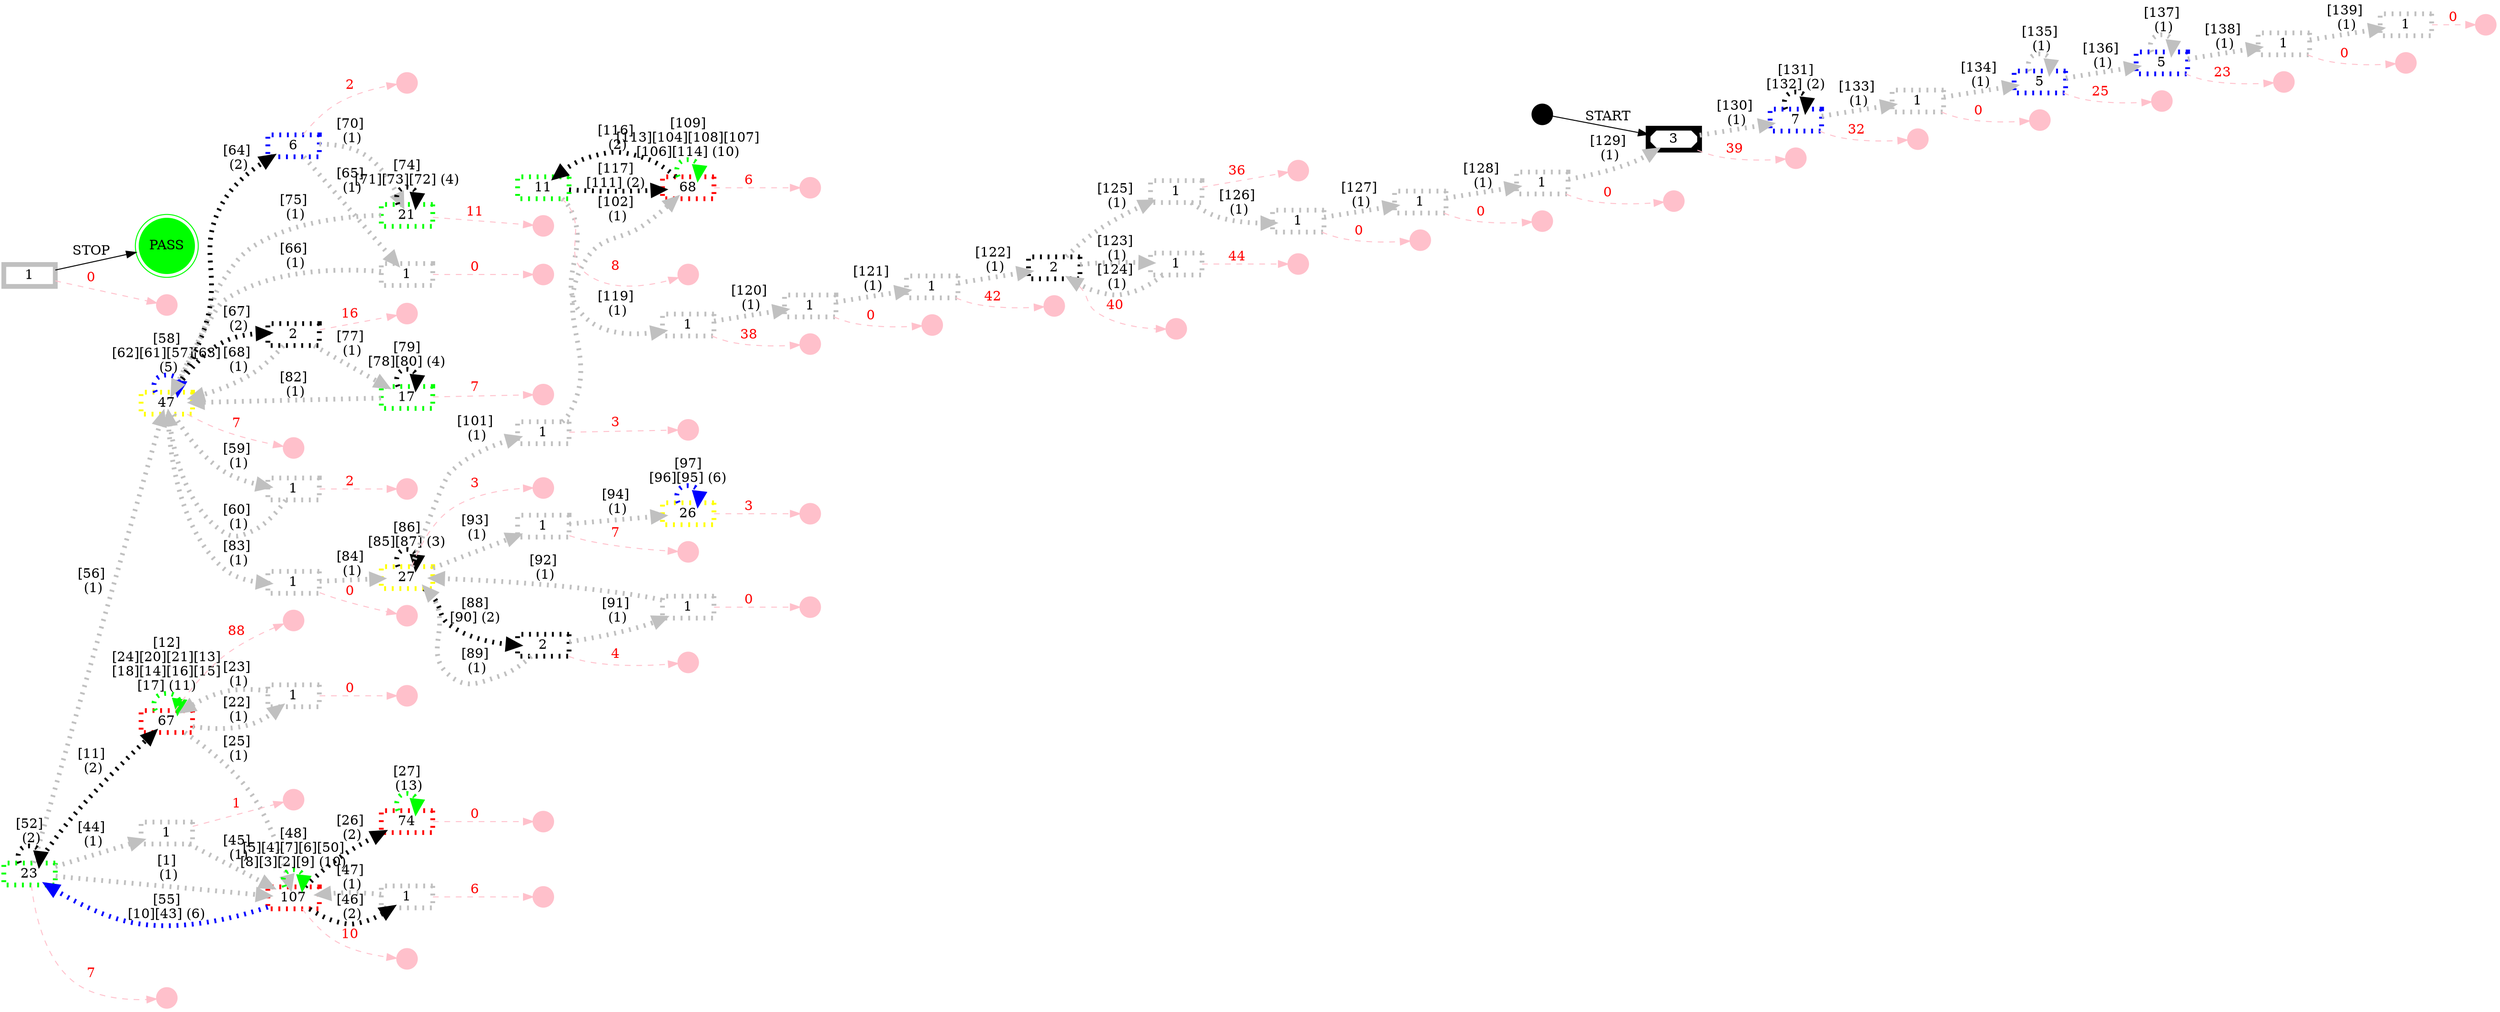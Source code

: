 digraph TESTAR {
rankdir=LR;
ENTRY [shape=point, height=0.3, style=solid, color=black];
node [fixedsize=false, shape=rect, style=solid, color=black, fontcolor=black, height=0.8];
SRctccre26e3348618199 [label="17", height=0.3, style=dotted, color=green, penwidth=5];
SR4rkqdq1c3613337755 [label="1", height=0.3, style=dotted, color=grey, penwidth=5];
SRtpp9291d21108131987 [label="27", height=0.3, style=dotted, color=yellow, penwidth=5];
SR1vzz8km13b11961975580 [label="2", height=0.3, style=dotted, color=black, penwidth=5];
SRz4yekg58338414550 [label="67", height=0.3, style=dotted, color=red, penwidth=5];
SR1oz6mhf2423302866810 [label="1", height=0.3, style=dotted, color=grey, penwidth=5];
SR000 [label="1", height=0.3, style=solid, color=grey, penwidth=5];
SR1k3pzxt23d1115512589 [label="1", height=0.3, style=dotted, color=grey, penwidth=5];
SR14tsk4l1752632078229 [label="74", height=0.3, style=dotted, color=red, penwidth=5];
SR19ksodq271734213595 [label="1", height=0.3, style=dotted, color=grey, penwidth=5];
SR19de3he23b1333424495 [label="6", height=0.3, style=dotted, color=blue, penwidth=5];
SR1swggzf5f63221558736 [label="11", height=0.3, style=dotted, color=green, penwidth=5];
SR1no0ksx41e2623200056 [label="21", height=0.3, style=dotted, color=green, penwidth=5];
SR144zc2i28b2864377794 [label="2", height=0.3, style=dotted, color=black, penwidth=5];
SR1qvdybvcaf4137089283 [label="1", height=0.3, style=dotted, color=grey, penwidth=5];
SR1nd9x6414e2307877123 [label="107", height=0.3, style=dotted, color=red, penwidth=5];
SRucyl7c17053131475702 [label="1", height=0.3, style=dotted, color=grey, penwidth=5];
SR1y3wwqw20d1235104920 [label="2", height=0.3, style=dotted, color=black, penwidth=5];
SR1gydz1119c2959523811 [label="47", height=0.3, style=dotted, color=yellow, penwidth=5];
SRit234j1891698045338 [label="23", height=0.3, style=dotted, color=green, penwidth=5];
SR13y5cq625a659597692 [label="1", height=0.3, style=dotted, color=grey, penwidth=5];
SR1t5yjcp4543204213750 [label="68", height=0.3, style=dotted, color=red, penwidth=5];
SR4mzb462244275828291 [label="1", height=0.3, style=dotted, color=grey, penwidth=5];
SRcddpead01841217744 [label="7", height=0.3, style=dotted, color=blue, penwidth=5];
SRpqbmee2c11629289201 [label="1", height=0.3, style=dotted, color=grey, penwidth=5];
SR1proon62a43165722393 [label="26", height=0.3, style=dotted, color=yellow, penwidth=5];
SR1z0wvv615551944790784 [label="1", height=0.3, style=dotted, color=grey, penwidth=5];
SR1ys4exmb49945797922 [label="3", height=0.3, style=diagonals, color=black, penwidth=5];
SR7ldzry11573236102587 [label="1", height=0.3, style=dotted, color=grey, penwidth=5];
SR166y2398b23467088795 [label="1", height=0.3, style=dotted, color=grey, penwidth=5];
SR6dr4w8902687609943 [label="5", height=0.3, style=dotted, color=blue, penwidth=5];
SRmfhq5e14113712300970 [label="1", height=0.3, style=dotted, color=grey, penwidth=5];
SR1pdx4n65f6934260831 [label="1", height=0.3, style=dotted, color=grey, penwidth=5];
SRu83jbce332388039915 [label="1", height=0.3, style=dotted, color=grey, penwidth=5];
SR1ahamisfd7911770092 [label="1", height=0.3, style=dotted, color=grey, penwidth=5];
SRkd1vuk1d72078707989 [label="1", height=0.3, style=dotted, color=grey, penwidth=5];
SR16lxu8u8c61477540966 [label="5", height=0.3, style=dotted, color=blue, penwidth=5];
SRn8scck11892009010766 [label="1", height=0.3, style=dotted, color=grey, penwidth=5];
SRf3e3kbfba2916766525 [label="1", height=0.3, style=dotted, color=grey, penwidth=5];
SR1uzb5zofce224279199 [label="1", height=0.3, style=dotted, color=grey, penwidth=5];
PASS [fixedsize=false, shape=doublecircle, style=filled, color=green, fontcolor=black, height=0.8];
node [fixedsize=false, shape=point, style=solid, color=pink, fontcolor=pink, height=0.3];
SRctccre26e3348618199 -> uSRctccre26e3348618199 [color=pink, fontcolor=red, label="7", style=dashed];
SR4rkqdq1c3613337755 -> uSR4rkqdq1c3613337755 [color=pink, fontcolor=red, label="0", style=dashed];
SRtpp9291d21108131987 -> uSRtpp9291d21108131987 [color=pink, fontcolor=red, label="3", style=dashed];
SR1vzz8km13b11961975580 -> uSR1vzz8km13b11961975580 [color=pink, fontcolor=red, label="40", style=dashed];
SRz4yekg58338414550 -> uSRz4yekg58338414550 [color=pink, fontcolor=red, label="88", style=dashed];
SR1oz6mhf2423302866810 -> uSR1oz6mhf2423302866810 [color=pink, fontcolor=red, label="1", style=dashed];
SR000 -> uSR000 [color=pink, fontcolor=red, label="0", style=dashed];
SR1k3pzxt23d1115512589 -> uSR1k3pzxt23d1115512589 [color=pink, fontcolor=red, label="6", style=dashed];
SR14tsk4l1752632078229 -> uSR14tsk4l1752632078229 [color=pink, fontcolor=red, label="0", style=dashed];
SR19ksodq271734213595 -> uSR19ksodq271734213595 [color=pink, fontcolor=red, label="3", style=dashed];
SR19de3he23b1333424495 -> uSR19de3he23b1333424495 [color=pink, fontcolor=red, label="2", style=dashed];
SR1swggzf5f63221558736 -> uSR1swggzf5f63221558736 [color=pink, fontcolor=red, label="8", style=dashed];
SR1no0ksx41e2623200056 -> uSR1no0ksx41e2623200056 [color=pink, fontcolor=red, label="11", style=dashed];
SR144zc2i28b2864377794 -> uSR144zc2i28b2864377794 [color=pink, fontcolor=red, label="16", style=dashed];
SR1qvdybvcaf4137089283 -> uSR1qvdybvcaf4137089283 [color=pink, fontcolor=red, label="38", style=dashed];
SR1nd9x6414e2307877123 -> uSR1nd9x6414e2307877123 [color=pink, fontcolor=red, label="10", style=dashed];
SRucyl7c17053131475702 -> uSRucyl7c17053131475702 [color=pink, fontcolor=red, label="42", style=dashed];
SR1y3wwqw20d1235104920 -> uSR1y3wwqw20d1235104920 [color=pink, fontcolor=red, label="4", style=dashed];
SR1gydz1119c2959523811 -> uSR1gydz1119c2959523811 [color=pink, fontcolor=red, label="7", style=dashed];
SRit234j1891698045338 -> uSRit234j1891698045338 [color=pink, fontcolor=red, label="7", style=dashed];
SR13y5cq625a659597692 -> uSR13y5cq625a659597692 [color=pink, fontcolor=red, label="0", style=dashed];
SR1t5yjcp4543204213750 -> uSR1t5yjcp4543204213750 [color=pink, fontcolor=red, label="6", style=dashed];
SR4mzb462244275828291 -> uSR4mzb462244275828291 [color=pink, fontcolor=red, label="0", style=dashed];
SRcddpead01841217744 -> uSRcddpead01841217744 [color=pink, fontcolor=red, label="32", style=dashed];
SRpqbmee2c11629289201 -> uSRpqbmee2c11629289201 [color=pink, fontcolor=red, label="7", style=dashed];
SR1proon62a43165722393 -> uSR1proon62a43165722393 [color=pink, fontcolor=red, label="3", style=dashed];
SR1z0wvv615551944790784 -> uSR1z0wvv615551944790784 [color=pink, fontcolor=red, label="44", style=dashed];
SR1ys4exmb49945797922 -> uSR1ys4exmb49945797922 [color=pink, fontcolor=red, label="39", style=dashed];
SR7ldzry11573236102587 -> uSR7ldzry11573236102587 [color=pink, fontcolor=red, label="0", style=dashed];
SR166y2398b23467088795 -> uSR166y2398b23467088795 [color=pink, fontcolor=red, label="0", style=dashed];
SR6dr4w8902687609943 -> uSR6dr4w8902687609943 [color=pink, fontcolor=red, label="25", style=dashed];
SRmfhq5e14113712300970 -> uSRmfhq5e14113712300970 [color=pink, fontcolor=red, label="0", style=dashed];
SR1pdx4n65f6934260831 -> uSR1pdx4n65f6934260831 [color=pink, fontcolor=red, label="0", style=dashed];
SRu83jbce332388039915 -> uSRu83jbce332388039915 [color=pink, fontcolor=red, label="0", style=dashed];
SR1ahamisfd7911770092 -> uSR1ahamisfd7911770092 [color=pink, fontcolor=red, label="0", style=dashed];
SRkd1vuk1d72078707989 -> uSRkd1vuk1d72078707989 [color=pink, fontcolor=red, label="2", style=dashed];
SR16lxu8u8c61477540966 -> uSR16lxu8u8c61477540966 [color=pink, fontcolor=red, label="23", style=dashed];
SRn8scck11892009010766 -> uSRn8scck11892009010766 [color=pink, fontcolor=red, label="36", style=dashed];
SRf3e3kbfba2916766525 -> uSRf3e3kbfba2916766525 [color=pink, fontcolor=red, label="0", style=dashed];
SR1uzb5zofce224279199 -> uSR1uzb5zofce224279199 [color=pink, fontcolor=red, label="0", style=dashed];
node [fixedsize=false, shape=rect, style=solid, color=black, fontcolor=black, height=0.8];
SRctccre26e3348618199 -> SRctccre26e3348618199 [color=black, label="[79]
[78][80] (4)", style=dotted, penwidth=5];
SR144zc2i28b2864377794 -> SRctccre26e3348618199 [color=grey, label="[77]
 (1)", style=dotted, penwidth=5];
SR1gydz1119c2959523811 -> SR4rkqdq1c3613337755 [color=grey, label="[83]
 (1)", style=dotted, penwidth=5];
SR4rkqdq1c3613337755 -> SRtpp9291d21108131987 [color=grey, label="[84]
 (1)", style=dotted, penwidth=5];
SRtpp9291d21108131987 -> SRtpp9291d21108131987 [color=black, label="[86]
[85][87] (3)", style=dotted, penwidth=5];
SR1y3wwqw20d1235104920 -> SRtpp9291d21108131987 [color=grey, label="[89]
 (1)", style=dotted, penwidth=5];
SR13y5cq625a659597692 -> SRtpp9291d21108131987 [color=grey, label="[92]
 (1)", style=dotted, penwidth=5];
SRucyl7c17053131475702 -> SR1vzz8km13b11961975580 [color=grey, label="[122]
 (1)", style=dotted, penwidth=5];
SR1z0wvv615551944790784 -> SR1vzz8km13b11961975580 [color=grey, label="[124]
 (1)", style=dotted, penwidth=5];
SRz4yekg58338414550 -> SRz4yekg58338414550 [color=green, label="[12]
[24][20][21][13]
[18][14][16][15]
[17] (11)", style=dotted, penwidth=5];
SRit234j1891698045338 -> SRz4yekg58338414550 [color=black, label="[11]
 (2)", style=dotted, penwidth=5];
SR1pdx4n65f6934260831 -> SRz4yekg58338414550 [color=grey, label="[23]
 (1)", style=dotted, penwidth=5];
SRit234j1891698045338 -> SR1oz6mhf2423302866810 [color=grey, label="[44]
 (1)", style=dotted, penwidth=5];
SR1nd9x6414e2307877123 -> SR1k3pzxt23d1115512589 [color=black, label="[46]
 (2)", style=dotted, penwidth=5];
SR14tsk4l1752632078229 -> SR14tsk4l1752632078229 [color=green, label="[27]
 (13)", style=dotted, penwidth=5];
SR1nd9x6414e2307877123 -> SR14tsk4l1752632078229 [color=black, label="[26]
 (2)", style=dotted, penwidth=5];
SRtpp9291d21108131987 -> SR19ksodq271734213595 [color=grey, label="[101]
 (1)", style=dotted, penwidth=5];
SR1gydz1119c2959523811 -> SR19de3he23b1333424495 [color=black, label="[64]
 (2)", style=dotted, penwidth=5];
SR1t5yjcp4543204213750 -> SR1swggzf5f63221558736 [color=black, label="[116]
 (2)", style=dotted, penwidth=5];
SR19de3he23b1333424495 -> SR1no0ksx41e2623200056 [color=grey, label="[70]
 (1)", style=dotted, penwidth=5];
SR1no0ksx41e2623200056 -> SR1no0ksx41e2623200056 [color=black, label="[74]
[71][73][72] (4)", style=dotted, penwidth=5];
SR1gydz1119c2959523811 -> SR144zc2i28b2864377794 [color=black, label="[67]
 (2)", style=dotted, penwidth=5];
SR1swggzf5f63221558736 -> SR1qvdybvcaf4137089283 [color=grey, label="[119]
 (1)", style=dotted, penwidth=5];
SRz4yekg58338414550 -> SR1nd9x6414e2307877123 [color=grey, label="[25]
 (1)", style=dotted, penwidth=5];
SR1oz6mhf2423302866810 -> SR1nd9x6414e2307877123 [color=grey, label="[45]
 (1)", style=dotted, penwidth=5];
SR1k3pzxt23d1115512589 -> SR1nd9x6414e2307877123 [color=grey, label="[47]
 (1)", style=dotted, penwidth=5];
SR1nd9x6414e2307877123 -> SR1nd9x6414e2307877123 [color=green, label="[48]
[5][4][7][6][50]
[8][3][2][9] (10)", style=dotted, penwidth=5];
SRit234j1891698045338 -> SR1nd9x6414e2307877123 [color=grey, label="[1]
 (1)", style=dotted, penwidth=5];
SR7ldzry11573236102587 -> SRucyl7c17053131475702 [color=grey, label="[121]
 (1)", style=dotted, penwidth=5];
SRtpp9291d21108131987 -> SR1y3wwqw20d1235104920 [color=black, label="[88]
[90] (2)", style=dotted, penwidth=5];
SRctccre26e3348618199 -> SR1gydz1119c2959523811 [color=grey, label="[82]
 (1)", style=dotted, penwidth=5];
SR1no0ksx41e2623200056 -> SR1gydz1119c2959523811 [color=grey, label="[75]
 (1)", style=dotted, penwidth=5];
SR144zc2i28b2864377794 -> SR1gydz1119c2959523811 [color=grey, label="[68]
 (1)", style=dotted, penwidth=5];
SR1gydz1119c2959523811 -> SR1gydz1119c2959523811 [color=blue, label="[58]
[62][61][57][63]
 (5)", style=dotted, penwidth=5];
SRit234j1891698045338 -> SR1gydz1119c2959523811 [color=grey, label="[56]
 (1)", style=dotted, penwidth=5];
SR4mzb462244275828291 -> SR1gydz1119c2959523811 [color=grey, label="[66]
 (1)", style=dotted, penwidth=5];
SRkd1vuk1d72078707989 -> SR1gydz1119c2959523811 [color=grey, label="[60]
 (1)", style=dotted, penwidth=5];
SR1nd9x6414e2307877123 -> SRit234j1891698045338 [color=blue, label="[55]
[10][43] (6)", style=dotted, penwidth=5];
SRit234j1891698045338 -> SRit234j1891698045338 [color=black, label="[52]
 (2)", style=dotted, penwidth=5];
SR1y3wwqw20d1235104920 -> SR13y5cq625a659597692 [color=grey, label="[91]
 (1)", style=dotted, penwidth=5];
SR19ksodq271734213595 -> SR1t5yjcp4543204213750 [color=grey, label="[102]
 (1)", style=dotted, penwidth=5];
SR1swggzf5f63221558736 -> SR1t5yjcp4543204213750 [color=black, label="[117]
[111] (2)", style=dotted, penwidth=5];
SR1t5yjcp4543204213750 -> SR1t5yjcp4543204213750 [color=green, label="[109]
[113][104][108][107]
[106][114] (10)", style=dotted, penwidth=5];
SRcddpead01841217744 -> SRcddpead01841217744 [color=black, label="[131]
[132] (2)", style=dotted, penwidth=5];
SR1ys4exmb49945797922 -> SRcddpead01841217744 [color=grey, label="[130]
 (1)", style=dotted, penwidth=5];
SR19de3he23b1333424495 -> SR4mzb462244275828291 [color=grey, label="[65]
 (1)", style=dotted, penwidth=5];
SRtpp9291d21108131987 -> SRpqbmee2c11629289201 [color=grey, label="[93]
 (1)", style=dotted, penwidth=5];
SRpqbmee2c11629289201 -> SR1proon62a43165722393 [color=grey, label="[94]
 (1)", style=dotted, penwidth=5];
SR1proon62a43165722393 -> SR1proon62a43165722393 [color=blue, label="[97]
[96][95] (6)", style=dotted, penwidth=5];
SR1vzz8km13b11961975580 -> SR1z0wvv615551944790784 [color=grey, label="[123]
 (1)", style=dotted, penwidth=5];
SR1ahamisfd7911770092 -> SR1ys4exmb49945797922 [color=grey, label="[129]
 (1)", style=dotted, penwidth=5];
SR1qvdybvcaf4137089283 -> SR7ldzry11573236102587 [color=grey, label="[120]
 (1)", style=dotted, penwidth=5];
SRcddpead01841217744 -> SR166y2398b23467088795 [color=grey, label="[133]
 (1)", style=dotted, penwidth=5];
SR166y2398b23467088795 -> SR6dr4w8902687609943 [color=grey, label="[134]
 (1)", style=dotted, penwidth=5];
SR6dr4w8902687609943 -> SR6dr4w8902687609943 [color=grey, label="[135]
 (1)", style=dotted, penwidth=5];
SRn8scck11892009010766 -> SRmfhq5e14113712300970 [color=grey, label="[126]
 (1)", style=dotted, penwidth=5];
SRz4yekg58338414550 -> SR1pdx4n65f6934260831 [color=grey, label="[22]
 (1)", style=dotted, penwidth=5];
SRmfhq5e14113712300970 -> SRu83jbce332388039915 [color=grey, label="[127]
 (1)", style=dotted, penwidth=5];
SRu83jbce332388039915 -> SR1ahamisfd7911770092 [color=grey, label="[128]
 (1)", style=dotted, penwidth=5];
SR1gydz1119c2959523811 -> SRkd1vuk1d72078707989 [color=grey, label="[59]
 (1)", style=dotted, penwidth=5];
SR6dr4w8902687609943 -> SR16lxu8u8c61477540966 [color=grey, label="[136]
 (1)", style=dotted, penwidth=5];
SR16lxu8u8c61477540966 -> SR16lxu8u8c61477540966 [color=grey, label="[137]
 (1)", style=dotted, penwidth=5];
SR1uzb5zofce224279199 -> SRf3e3kbfba2916766525 [color=grey, label="[139]
 (1)", style=dotted, penwidth=5];
SR1vzz8km13b11961975580 -> SRn8scck11892009010766 [color=grey, label="[125]
 (1)", style=dotted, penwidth=5];
SR16lxu8u8c61477540966 -> SR1uzb5zofce224279199 [color=grey, label="[138]
 (1)", style=dotted, penwidth=5];
ENTRY -> SR1ys4exmb49945797922 [color=black, label="START", style=solid];
SR000 -> PASS [color=black, label="STOP", style=solid];
}

